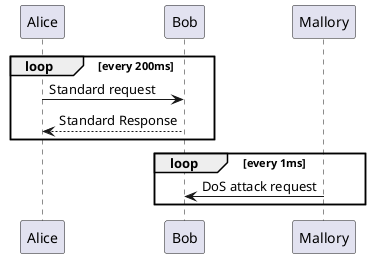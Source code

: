 @startuml
loop every 200ms
    Alice -> Bob: Standard request
    Bob --> Alice: Standard Response
end
loop every 1ms
    Mallory -> Bob: DoS attack request
end
@enduml